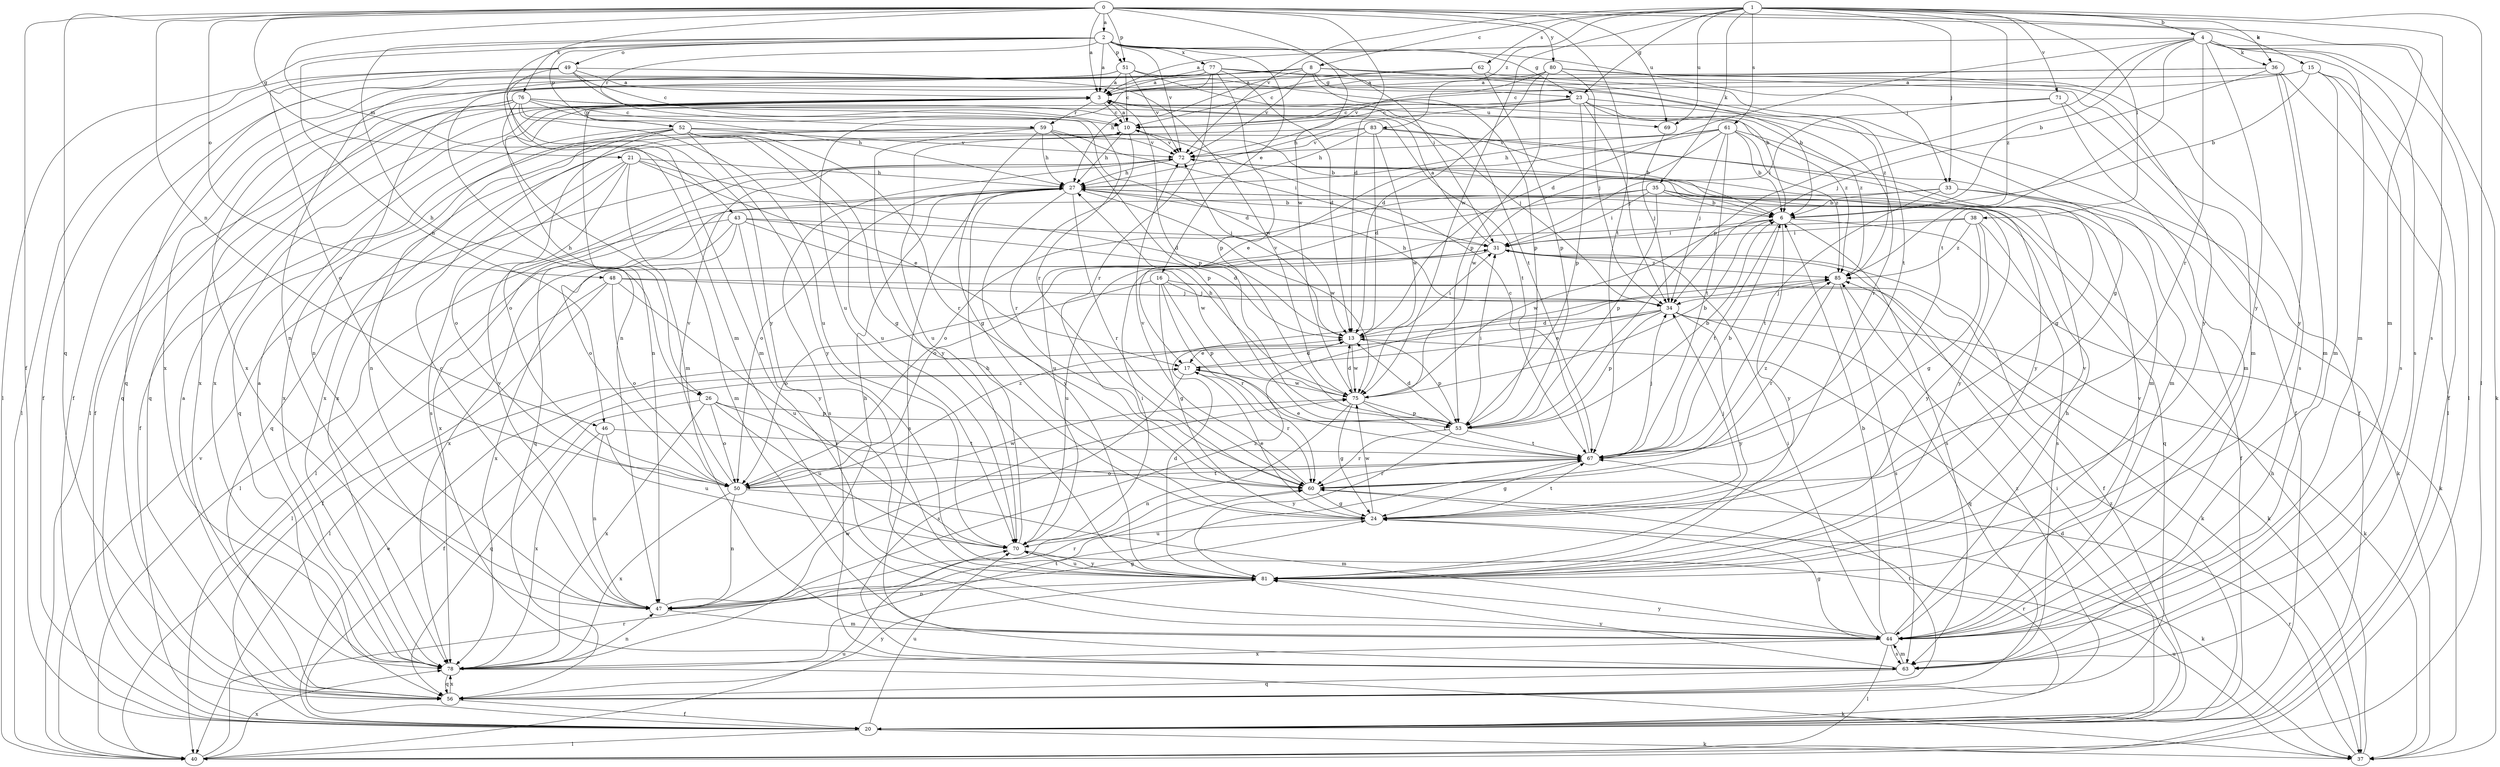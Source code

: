 strict digraph  {
0;
1;
2;
3;
4;
6;
8;
10;
13;
15;
16;
17;
20;
21;
23;
24;
26;
27;
31;
33;
34;
35;
36;
37;
38;
40;
43;
44;
46;
47;
48;
49;
50;
51;
52;
53;
56;
59;
60;
61;
62;
63;
67;
69;
70;
71;
72;
75;
76;
77;
78;
80;
81;
83;
85;
0 -> 2  [label=a];
0 -> 3  [label=a];
0 -> 13  [label=d];
0 -> 15  [label=e];
0 -> 20  [label=f];
0 -> 21  [label=g];
0 -> 43  [label=m];
0 -> 44  [label=m];
0 -> 46  [label=n];
0 -> 48  [label=o];
0 -> 51  [label=p];
0 -> 56  [label=q];
0 -> 67  [label=t];
0 -> 69  [label=u];
0 -> 75  [label=w];
0 -> 76  [label=x];
0 -> 80  [label=y];
1 -> 4  [label=b];
1 -> 8  [label=c];
1 -> 23  [label=g];
1 -> 33  [label=j];
1 -> 35  [label=k];
1 -> 36  [label=k];
1 -> 38  [label=l];
1 -> 40  [label=l];
1 -> 61  [label=s];
1 -> 62  [label=s];
1 -> 63  [label=s];
1 -> 69  [label=u];
1 -> 71  [label=v];
1 -> 72  [label=v];
1 -> 75  [label=w];
1 -> 83  [label=z];
1 -> 85  [label=z];
2 -> 3  [label=a];
2 -> 16  [label=e];
2 -> 23  [label=g];
2 -> 26  [label=h];
2 -> 31  [label=i];
2 -> 33  [label=j];
2 -> 40  [label=l];
2 -> 44  [label=m];
2 -> 46  [label=n];
2 -> 49  [label=o];
2 -> 51  [label=p];
2 -> 52  [label=p];
2 -> 59  [label=r];
2 -> 72  [label=v];
2 -> 77  [label=x];
3 -> 10  [label=c];
3 -> 20  [label=f];
3 -> 26  [label=h];
3 -> 34  [label=j];
3 -> 52  [label=p];
3 -> 53  [label=p];
3 -> 56  [label=q];
3 -> 59  [label=r];
3 -> 69  [label=u];
3 -> 78  [label=x];
4 -> 3  [label=a];
4 -> 6  [label=b];
4 -> 13  [label=d];
4 -> 36  [label=k];
4 -> 37  [label=k];
4 -> 40  [label=l];
4 -> 44  [label=m];
4 -> 53  [label=p];
4 -> 60  [label=r];
4 -> 63  [label=s];
4 -> 67  [label=t];
4 -> 81  [label=y];
6 -> 31  [label=i];
6 -> 37  [label=k];
6 -> 63  [label=s];
6 -> 67  [label=t];
6 -> 75  [label=w];
6 -> 81  [label=y];
8 -> 6  [label=b];
8 -> 23  [label=g];
8 -> 27  [label=h];
8 -> 40  [label=l];
8 -> 47  [label=n];
8 -> 53  [label=p];
8 -> 67  [label=t];
8 -> 72  [label=v];
8 -> 78  [label=x];
10 -> 3  [label=a];
10 -> 27  [label=h];
10 -> 60  [label=r];
10 -> 70  [label=u];
10 -> 72  [label=v];
13 -> 17  [label=e];
13 -> 31  [label=i];
13 -> 53  [label=p];
13 -> 72  [label=v];
13 -> 75  [label=w];
15 -> 3  [label=a];
15 -> 6  [label=b];
15 -> 10  [label=c];
15 -> 20  [label=f];
15 -> 44  [label=m];
15 -> 63  [label=s];
16 -> 24  [label=g];
16 -> 34  [label=j];
16 -> 37  [label=k];
16 -> 50  [label=o];
16 -> 53  [label=p];
16 -> 60  [label=r];
17 -> 13  [label=d];
17 -> 20  [label=f];
17 -> 60  [label=r];
17 -> 63  [label=s];
17 -> 75  [label=w];
20 -> 13  [label=d];
20 -> 17  [label=e];
20 -> 31  [label=i];
20 -> 37  [label=k];
20 -> 40  [label=l];
20 -> 60  [label=r];
20 -> 70  [label=u];
20 -> 85  [label=z];
21 -> 13  [label=d];
21 -> 17  [label=e];
21 -> 27  [label=h];
21 -> 44  [label=m];
21 -> 50  [label=o];
21 -> 56  [label=q];
21 -> 63  [label=s];
23 -> 10  [label=c];
23 -> 20  [label=f];
23 -> 27  [label=h];
23 -> 34  [label=j];
23 -> 47  [label=n];
23 -> 53  [label=p];
23 -> 60  [label=r];
23 -> 85  [label=z];
24 -> 17  [label=e];
24 -> 34  [label=j];
24 -> 37  [label=k];
24 -> 67  [label=t];
24 -> 70  [label=u];
24 -> 75  [label=w];
26 -> 50  [label=o];
26 -> 53  [label=p];
26 -> 56  [label=q];
26 -> 60  [label=r];
26 -> 70  [label=u];
26 -> 78  [label=x];
27 -> 6  [label=b];
27 -> 50  [label=o];
27 -> 56  [label=q];
27 -> 60  [label=r];
27 -> 63  [label=s];
27 -> 75  [label=w];
27 -> 78  [label=x];
27 -> 81  [label=y];
31 -> 3  [label=a];
31 -> 20  [label=f];
31 -> 70  [label=u];
31 -> 78  [label=x];
31 -> 85  [label=z];
33 -> 6  [label=b];
33 -> 20  [label=f];
33 -> 37  [label=k];
33 -> 40  [label=l];
33 -> 67  [label=t];
34 -> 13  [label=d];
34 -> 17  [label=e];
34 -> 27  [label=h];
34 -> 37  [label=k];
34 -> 40  [label=l];
34 -> 53  [label=p];
34 -> 56  [label=q];
34 -> 81  [label=y];
35 -> 6  [label=b];
35 -> 31  [label=i];
35 -> 50  [label=o];
35 -> 53  [label=p];
35 -> 56  [label=q];
35 -> 70  [label=u];
35 -> 81  [label=y];
36 -> 3  [label=a];
36 -> 34  [label=j];
36 -> 40  [label=l];
36 -> 44  [label=m];
36 -> 78  [label=x];
36 -> 81  [label=y];
37 -> 27  [label=h];
37 -> 60  [label=r];
37 -> 70  [label=u];
38 -> 24  [label=g];
38 -> 31  [label=i];
38 -> 50  [label=o];
38 -> 63  [label=s];
38 -> 81  [label=y];
38 -> 85  [label=z];
40 -> 60  [label=r];
40 -> 70  [label=u];
40 -> 72  [label=v];
40 -> 78  [label=x];
43 -> 13  [label=d];
43 -> 31  [label=i];
43 -> 40  [label=l];
43 -> 50  [label=o];
43 -> 75  [label=w];
43 -> 78  [label=x];
43 -> 81  [label=y];
44 -> 6  [label=b];
44 -> 24  [label=g];
44 -> 27  [label=h];
44 -> 31  [label=i];
44 -> 40  [label=l];
44 -> 63  [label=s];
44 -> 72  [label=v];
44 -> 78  [label=x];
44 -> 81  [label=y];
46 -> 47  [label=n];
46 -> 67  [label=t];
46 -> 70  [label=u];
46 -> 78  [label=x];
47 -> 10  [label=c];
47 -> 24  [label=g];
47 -> 27  [label=h];
47 -> 44  [label=m];
47 -> 60  [label=r];
47 -> 72  [label=v];
47 -> 85  [label=z];
48 -> 20  [label=f];
48 -> 34  [label=j];
48 -> 37  [label=k];
48 -> 40  [label=l];
48 -> 50  [label=o];
48 -> 70  [label=u];
49 -> 3  [label=a];
49 -> 10  [label=c];
49 -> 20  [label=f];
49 -> 40  [label=l];
49 -> 50  [label=o];
49 -> 60  [label=r];
49 -> 75  [label=w];
49 -> 81  [label=y];
50 -> 44  [label=m];
50 -> 47  [label=n];
50 -> 67  [label=t];
50 -> 72  [label=v];
50 -> 75  [label=w];
50 -> 78  [label=x];
50 -> 85  [label=z];
51 -> 3  [label=a];
51 -> 6  [label=b];
51 -> 10  [label=c];
51 -> 44  [label=m];
51 -> 56  [label=q];
51 -> 67  [label=t];
51 -> 72  [label=v];
52 -> 20  [label=f];
52 -> 24  [label=g];
52 -> 44  [label=m];
52 -> 47  [label=n];
52 -> 50  [label=o];
52 -> 60  [label=r];
52 -> 70  [label=u];
52 -> 72  [label=v];
52 -> 78  [label=x];
52 -> 81  [label=y];
53 -> 6  [label=b];
53 -> 13  [label=d];
53 -> 31  [label=i];
53 -> 60  [label=r];
53 -> 67  [label=t];
53 -> 81  [label=y];
56 -> 3  [label=a];
56 -> 20  [label=f];
56 -> 67  [label=t];
56 -> 78  [label=x];
56 -> 81  [label=y];
56 -> 85  [label=z];
59 -> 6  [label=b];
59 -> 24  [label=g];
59 -> 27  [label=h];
59 -> 31  [label=i];
59 -> 53  [label=p];
59 -> 56  [label=q];
59 -> 72  [label=v];
59 -> 78  [label=x];
59 -> 81  [label=y];
60 -> 24  [label=g];
60 -> 72  [label=v];
61 -> 6  [label=b];
61 -> 17  [label=e];
61 -> 27  [label=h];
61 -> 34  [label=j];
61 -> 44  [label=m];
61 -> 67  [label=t];
61 -> 72  [label=v];
61 -> 75  [label=w];
61 -> 85  [label=z];
62 -> 3  [label=a];
62 -> 10  [label=c];
62 -> 24  [label=g];
62 -> 53  [label=p];
63 -> 44  [label=m];
63 -> 56  [label=q];
63 -> 81  [label=y];
67 -> 6  [label=b];
67 -> 10  [label=c];
67 -> 17  [label=e];
67 -> 24  [label=g];
67 -> 34  [label=j];
67 -> 50  [label=o];
67 -> 60  [label=r];
67 -> 85  [label=z];
69 -> 34  [label=j];
70 -> 27  [label=h];
70 -> 31  [label=i];
70 -> 81  [label=y];
71 -> 10  [label=c];
71 -> 20  [label=f];
71 -> 31  [label=i];
71 -> 44  [label=m];
72 -> 27  [label=h];
72 -> 63  [label=s];
72 -> 81  [label=y];
75 -> 6  [label=b];
75 -> 13  [label=d];
75 -> 24  [label=g];
75 -> 27  [label=h];
75 -> 47  [label=n];
75 -> 53  [label=p];
75 -> 67  [label=t];
76 -> 10  [label=c];
76 -> 13  [label=d];
76 -> 27  [label=h];
76 -> 44  [label=m];
76 -> 47  [label=n];
76 -> 56  [label=q];
76 -> 67  [label=t];
76 -> 70  [label=u];
76 -> 78  [label=x];
76 -> 85  [label=z];
77 -> 3  [label=a];
77 -> 13  [label=d];
77 -> 20  [label=f];
77 -> 44  [label=m];
77 -> 47  [label=n];
77 -> 53  [label=p];
77 -> 60  [label=r];
77 -> 70  [label=u];
77 -> 85  [label=z];
78 -> 3  [label=a];
78 -> 37  [label=k];
78 -> 47  [label=n];
78 -> 56  [label=q];
78 -> 67  [label=t];
78 -> 75  [label=w];
80 -> 3  [label=a];
80 -> 13  [label=d];
80 -> 34  [label=j];
80 -> 53  [label=p];
80 -> 63  [label=s];
80 -> 72  [label=v];
80 -> 81  [label=y];
81 -> 13  [label=d];
81 -> 47  [label=n];
81 -> 70  [label=u];
81 -> 72  [label=v];
83 -> 6  [label=b];
83 -> 13  [label=d];
83 -> 24  [label=g];
83 -> 27  [label=h];
83 -> 72  [label=v];
83 -> 75  [label=w];
83 -> 78  [label=x];
85 -> 34  [label=j];
85 -> 60  [label=r];
85 -> 63  [label=s];
}
